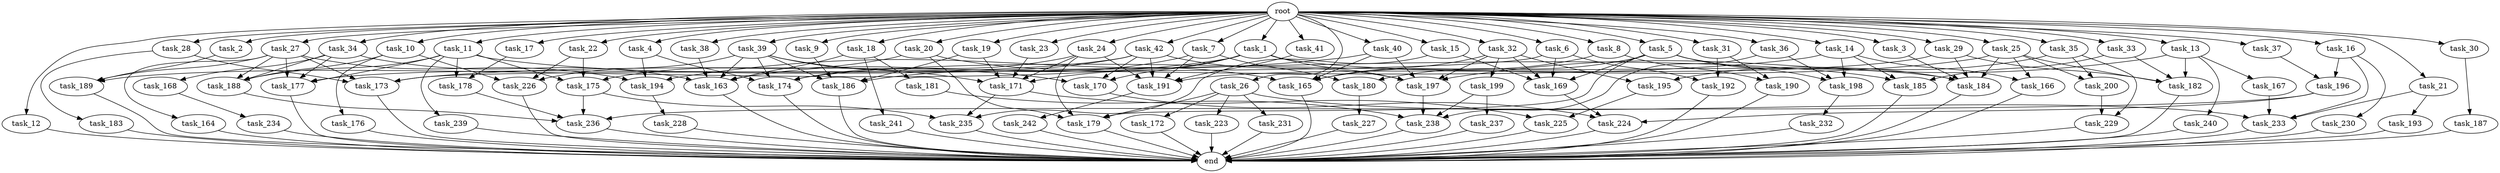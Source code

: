 digraph G {
  task_12 [size="2.048000"];
  task_199 [size="841813590.016000"];
  task_36 [size="2.048000"];
  task_42 [size="2.048000"];
  task_19 [size="2.048000"];
  task_180 [size="1460288880.640000"];
  task_196 [size="2233382993.920000"];
  root [size="0.000000"];
  task_10 [size="2.048000"];
  task_168 [size="1717986918.400000"];
  task_18 [size="2.048000"];
  task_189 [size="927712935.936000"];
  task_183 [size="1717986918.400000"];
  task_4 [size="2.048000"];
  task_33 [size="2.048000"];
  task_235 [size="1271310319.616000"];
  task_234 [size="274877906.944000"];
  task_8 [size="2.048000"];
  task_15 [size="2.048000"];
  task_5 [size="2.048000"];
  end [size="0.000000"];
  task_228 [size="618475290.624000"];
  task_27 [size="2.048000"];
  task_169 [size="1889785610.240000"];
  task_167 [size="429496729.600000"];
  task_14 [size="2.048000"];
  task_21 [size="2.048000"];
  task_38 [size="2.048000"];
  task_241 [size="429496729.600000"];
  task_16 [size="2.048000"];
  task_7 [size="2.048000"];
  task_242 [size="154618822.656000"];
  task_227 [size="1391569403.904000"];
  task_225 [size="1546188226.560000"];
  task_26 [size="2.048000"];
  task_177 [size="2834678415.360000"];
  task_239 [size="68719476.736000"];
  task_193 [size="1391569403.904000"];
  task_229 [size="893353197.568000"];
  task_30 [size="2.048000"];
  task_39 [size="2.048000"];
  task_172 [size="429496729.600000"];
  task_164 [size="618475290.624000"];
  task_226 [size="2302102470.656000"];
  task_200 [size="2336462209.024000"];
  task_171 [size="2748779069.440000"];
  task_197 [size="2954937499.648000"];
  task_165 [size="3109556322.304000"];
  task_179 [size="1735166787.584000"];
  task_182 [size="2731599200.256000"];
  task_223 [size="429496729.600000"];
  task_192 [size="429496729.600000"];
  task_231 [size="429496729.600000"];
  task_17 [size="2.048000"];
  task_166 [size="1992864825.344000"];
  task_31 [size="2.048000"];
  task_170 [size="738734374.912000"];
  task_194 [size="1992864825.344000"];
  task_2 [size="2.048000"];
  task_41 [size="2.048000"];
  task_237 [size="1099511627.776000"];
  task_35 [size="2.048000"];
  task_3 [size="2.048000"];
  task_187 [size="274877906.944000"];
  task_40 [size="2.048000"];
  task_230 [size="841813590.016000"];
  task_181 [size="429496729.600000"];
  task_232 [size="841813590.016000"];
  task_184 [size="3487513444.352000"];
  task_22 [size="2.048000"];
  task_191 [size="2886218022.912000"];
  task_25 [size="2.048000"];
  task_29 [size="2.048000"];
  task_198 [size="962072674.304000"];
  task_28 [size="2.048000"];
  task_176 [size="1717986918.400000"];
  task_163 [size="2800318676.992000"];
  task_175 [size="566935683.072000"];
  task_233 [size="4380866641.920000"];
  task_23 [size="2.048000"];
  task_190 [size="1374389534.720000"];
  task_224 [size="2559800508.416000"];
  task_6 [size="2.048000"];
  task_32 [size="2.048000"];
  task_188 [size="4123168604.160000"];
  task_20 [size="2.048000"];
  task_238 [size="1477468749.824000"];
  task_9 [size="2.048000"];
  task_37 [size="2.048000"];
  task_236 [size="3487513444.352000"];
  task_1 [size="2.048000"];
  task_195 [size="1460288880.640000"];
  task_185 [size="773094113.280000"];
  task_186 [size="2267742732.288000"];
  task_34 [size="2.048000"];
  task_240 [size="429496729.600000"];
  task_173 [size="2765958938.624000"];
  task_174 [size="2765958938.624000"];
  task_178 [size="343597383.680000"];
  task_13 [size="2.048000"];
  task_24 [size="2.048000"];
  task_11 [size="2.048000"];

  task_12 -> end [size="1.000000"];
  task_199 -> task_238 [size="536870912.000000"];
  task_199 -> task_237 [size="536870912.000000"];
  task_36 -> task_198 [size="33554432.000000"];
  task_36 -> task_238 [size="33554432.000000"];
  task_42 -> task_163 [size="209715200.000000"];
  task_42 -> task_170 [size="209715200.000000"];
  task_42 -> task_177 [size="209715200.000000"];
  task_42 -> task_191 [size="209715200.000000"];
  task_42 -> task_197 [size="209715200.000000"];
  task_19 -> task_186 [size="209715200.000000"];
  task_19 -> task_171 [size="209715200.000000"];
  task_180 -> task_227 [size="679477248.000000"];
  task_196 -> task_236 [size="679477248.000000"];
  task_196 -> task_224 [size="679477248.000000"];
  root -> task_12 [size="1.000000"];
  root -> task_35 [size="1.000000"];
  root -> task_14 [size="1.000000"];
  root -> task_36 [size="1.000000"];
  root -> task_37 [size="1.000000"];
  root -> task_6 [size="1.000000"];
  root -> task_32 [size="1.000000"];
  root -> task_38 [size="1.000000"];
  root -> task_42 [size="1.000000"];
  root -> task_19 [size="1.000000"];
  root -> task_13 [size="1.000000"];
  root -> task_20 [size="1.000000"];
  root -> task_16 [size="1.000000"];
  root -> task_9 [size="1.000000"];
  root -> task_31 [size="1.000000"];
  root -> task_10 [size="1.000000"];
  root -> task_1 [size="1.000000"];
  root -> task_18 [size="1.000000"];
  root -> task_5 [size="1.000000"];
  root -> task_2 [size="1.000000"];
  root -> task_4 [size="1.000000"];
  root -> task_27 [size="1.000000"];
  root -> task_41 [size="1.000000"];
  root -> task_11 [size="1.000000"];
  root -> task_23 [size="1.000000"];
  root -> task_3 [size="1.000000"];
  root -> task_26 [size="1.000000"];
  root -> task_7 [size="1.000000"];
  root -> task_40 [size="1.000000"];
  root -> task_34 [size="1.000000"];
  root -> task_17 [size="1.000000"];
  root -> task_33 [size="1.000000"];
  root -> task_15 [size="1.000000"];
  root -> task_22 [size="1.000000"];
  root -> task_29 [size="1.000000"];
  root -> task_8 [size="1.000000"];
  root -> task_30 [size="1.000000"];
  root -> task_39 [size="1.000000"];
  root -> task_25 [size="1.000000"];
  root -> task_24 [size="1.000000"];
  root -> task_21 [size="1.000000"];
  root -> task_28 [size="1.000000"];
  task_10 -> task_188 [size="838860800.000000"];
  task_10 -> task_176 [size="838860800.000000"];
  task_10 -> task_226 [size="838860800.000000"];
  task_168 -> task_234 [size="134217728.000000"];
  task_18 -> task_163 [size="209715200.000000"];
  task_18 -> task_241 [size="209715200.000000"];
  task_18 -> task_181 [size="209715200.000000"];
  task_189 -> end [size="1.000000"];
  task_183 -> end [size="1.000000"];
  task_4 -> task_194 [size="134217728.000000"];
  task_4 -> task_174 [size="134217728.000000"];
  task_33 -> task_182 [size="209715200.000000"];
  task_33 -> task_185 [size="209715200.000000"];
  task_235 -> end [size="1.000000"];
  task_234 -> end [size="1.000000"];
  task_8 -> task_190 [size="536870912.000000"];
  task_8 -> task_165 [size="536870912.000000"];
  task_15 -> task_235 [size="134217728.000000"];
  task_15 -> task_169 [size="134217728.000000"];
  task_5 -> task_180 [size="301989888.000000"];
  task_5 -> task_184 [size="301989888.000000"];
  task_5 -> task_169 [size="301989888.000000"];
  task_5 -> task_198 [size="301989888.000000"];
  task_5 -> task_179 [size="301989888.000000"];
  task_228 -> end [size="1.000000"];
  task_27 -> task_173 [size="301989888.000000"];
  task_27 -> task_164 [size="301989888.000000"];
  task_27 -> task_177 [size="301989888.000000"];
  task_27 -> task_194 [size="301989888.000000"];
  task_27 -> task_189 [size="301989888.000000"];
  task_27 -> task_188 [size="301989888.000000"];
  task_169 -> task_224 [size="536870912.000000"];
  task_167 -> task_233 [size="838860800.000000"];
  task_14 -> task_198 [size="134217728.000000"];
  task_14 -> task_166 [size="134217728.000000"];
  task_14 -> task_173 [size="134217728.000000"];
  task_14 -> task_185 [size="134217728.000000"];
  task_21 -> task_233 [size="679477248.000000"];
  task_21 -> task_193 [size="679477248.000000"];
  task_38 -> task_163 [size="33554432.000000"];
  task_241 -> end [size="1.000000"];
  task_16 -> task_196 [size="411041792.000000"];
  task_16 -> task_230 [size="411041792.000000"];
  task_16 -> task_233 [size="411041792.000000"];
  task_7 -> task_180 [size="411041792.000000"];
  task_7 -> task_186 [size="411041792.000000"];
  task_7 -> task_191 [size="411041792.000000"];
  task_242 -> end [size="1.000000"];
  task_227 -> end [size="1.000000"];
  task_225 -> end [size="1.000000"];
  task_26 -> task_172 [size="209715200.000000"];
  task_26 -> task_223 [size="209715200.000000"];
  task_26 -> task_179 [size="209715200.000000"];
  task_26 -> task_231 [size="209715200.000000"];
  task_26 -> task_233 [size="209715200.000000"];
  task_177 -> end [size="1.000000"];
  task_239 -> end [size="1.000000"];
  task_193 -> end [size="1.000000"];
  task_229 -> end [size="1.000000"];
  task_30 -> task_187 [size="134217728.000000"];
  task_39 -> task_163 [size="75497472.000000"];
  task_39 -> task_186 [size="75497472.000000"];
  task_39 -> task_170 [size="75497472.000000"];
  task_39 -> task_226 [size="75497472.000000"];
  task_39 -> task_174 [size="75497472.000000"];
  task_39 -> task_171 [size="75497472.000000"];
  task_172 -> end [size="1.000000"];
  task_164 -> end [size="1.000000"];
  task_226 -> end [size="1.000000"];
  task_200 -> task_229 [size="134217728.000000"];
  task_171 -> task_235 [size="75497472.000000"];
  task_171 -> task_225 [size="75497472.000000"];
  task_197 -> task_238 [size="75497472.000000"];
  task_165 -> end [size="1.000000"];
  task_179 -> end [size="1.000000"];
  task_182 -> end [size="1.000000"];
  task_223 -> end [size="1.000000"];
  task_192 -> end [size="1.000000"];
  task_231 -> end [size="1.000000"];
  task_17 -> task_178 [size="134217728.000000"];
  task_166 -> end [size="1.000000"];
  task_31 -> task_190 [size="134217728.000000"];
  task_31 -> task_192 [size="134217728.000000"];
  task_170 -> task_224 [size="33554432.000000"];
  task_194 -> task_228 [size="301989888.000000"];
  task_2 -> task_189 [size="75497472.000000"];
  task_41 -> task_191 [size="411041792.000000"];
  task_237 -> end [size="1.000000"];
  task_35 -> task_195 [size="301989888.000000"];
  task_35 -> task_229 [size="301989888.000000"];
  task_35 -> task_200 [size="301989888.000000"];
  task_3 -> task_184 [size="411041792.000000"];
  task_187 -> end [size="1.000000"];
  task_40 -> task_197 [size="536870912.000000"];
  task_40 -> task_165 [size="536870912.000000"];
  task_40 -> task_194 [size="536870912.000000"];
  task_230 -> end [size="1.000000"];
  task_181 -> task_238 [size="75497472.000000"];
  task_232 -> end [size="1.000000"];
  task_184 -> end [size="1.000000"];
  task_22 -> task_175 [size="209715200.000000"];
  task_22 -> task_226 [size="209715200.000000"];
  task_191 -> task_242 [size="75497472.000000"];
  task_25 -> task_182 [size="838860800.000000"];
  task_25 -> task_184 [size="838860800.000000"];
  task_25 -> task_166 [size="838860800.000000"];
  task_25 -> task_174 [size="838860800.000000"];
  task_25 -> task_200 [size="838860800.000000"];
  task_29 -> task_182 [size="75497472.000000"];
  task_29 -> task_184 [size="75497472.000000"];
  task_29 -> task_191 [size="75497472.000000"];
  task_198 -> task_232 [size="411041792.000000"];
  task_28 -> task_183 [size="838860800.000000"];
  task_28 -> task_173 [size="838860800.000000"];
  task_176 -> end [size="1.000000"];
  task_163 -> end [size="1.000000"];
  task_175 -> task_236 [size="411041792.000000"];
  task_175 -> task_235 [size="411041792.000000"];
  task_233 -> end [size="1.000000"];
  task_23 -> task_171 [size="679477248.000000"];
  task_190 -> end [size="1.000000"];
  task_224 -> end [size="1.000000"];
  task_6 -> task_169 [size="75497472.000000"];
  task_6 -> task_192 [size="75497472.000000"];
  task_6 -> task_173 [size="75497472.000000"];
  task_32 -> task_197 [size="411041792.000000"];
  task_32 -> task_165 [size="411041792.000000"];
  task_32 -> task_169 [size="411041792.000000"];
  task_32 -> task_195 [size="411041792.000000"];
  task_32 -> task_199 [size="411041792.000000"];
  task_188 -> task_236 [size="536870912.000000"];
  task_20 -> task_175 [size="33554432.000000"];
  task_20 -> task_165 [size="33554432.000000"];
  task_20 -> task_179 [size="33554432.000000"];
  task_238 -> end [size="1.000000"];
  task_9 -> task_186 [size="411041792.000000"];
  task_37 -> task_196 [size="679477248.000000"];
  task_236 -> end [size="1.000000"];
  task_1 -> task_170 [size="75497472.000000"];
  task_1 -> task_197 [size="75497472.000000"];
  task_1 -> task_184 [size="75497472.000000"];
  task_1 -> task_189 [size="75497472.000000"];
  task_1 -> task_171 [size="75497472.000000"];
  task_195 -> task_225 [size="679477248.000000"];
  task_185 -> end [size="1.000000"];
  task_186 -> end [size="1.000000"];
  task_34 -> task_163 [size="838860800.000000"];
  task_34 -> task_177 [size="838860800.000000"];
  task_34 -> task_168 [size="838860800.000000"];
  task_34 -> task_188 [size="838860800.000000"];
  task_240 -> end [size="1.000000"];
  task_173 -> end [size="1.000000"];
  task_174 -> end [size="1.000000"];
  task_178 -> task_236 [size="75497472.000000"];
  task_13 -> task_197 [size="209715200.000000"];
  task_13 -> task_182 [size="209715200.000000"];
  task_13 -> task_167 [size="209715200.000000"];
  task_13 -> task_240 [size="209715200.000000"];
  task_24 -> task_174 [size="301989888.000000"];
  task_24 -> task_191 [size="301989888.000000"];
  task_24 -> task_179 [size="301989888.000000"];
  task_24 -> task_171 [size="301989888.000000"];
  task_11 -> task_175 [size="33554432.000000"];
  task_11 -> task_178 [size="33554432.000000"];
  task_11 -> task_177 [size="33554432.000000"];
  task_11 -> task_239 [size="33554432.000000"];
  task_11 -> task_185 [size="33554432.000000"];
  task_11 -> task_188 [size="33554432.000000"];
}
